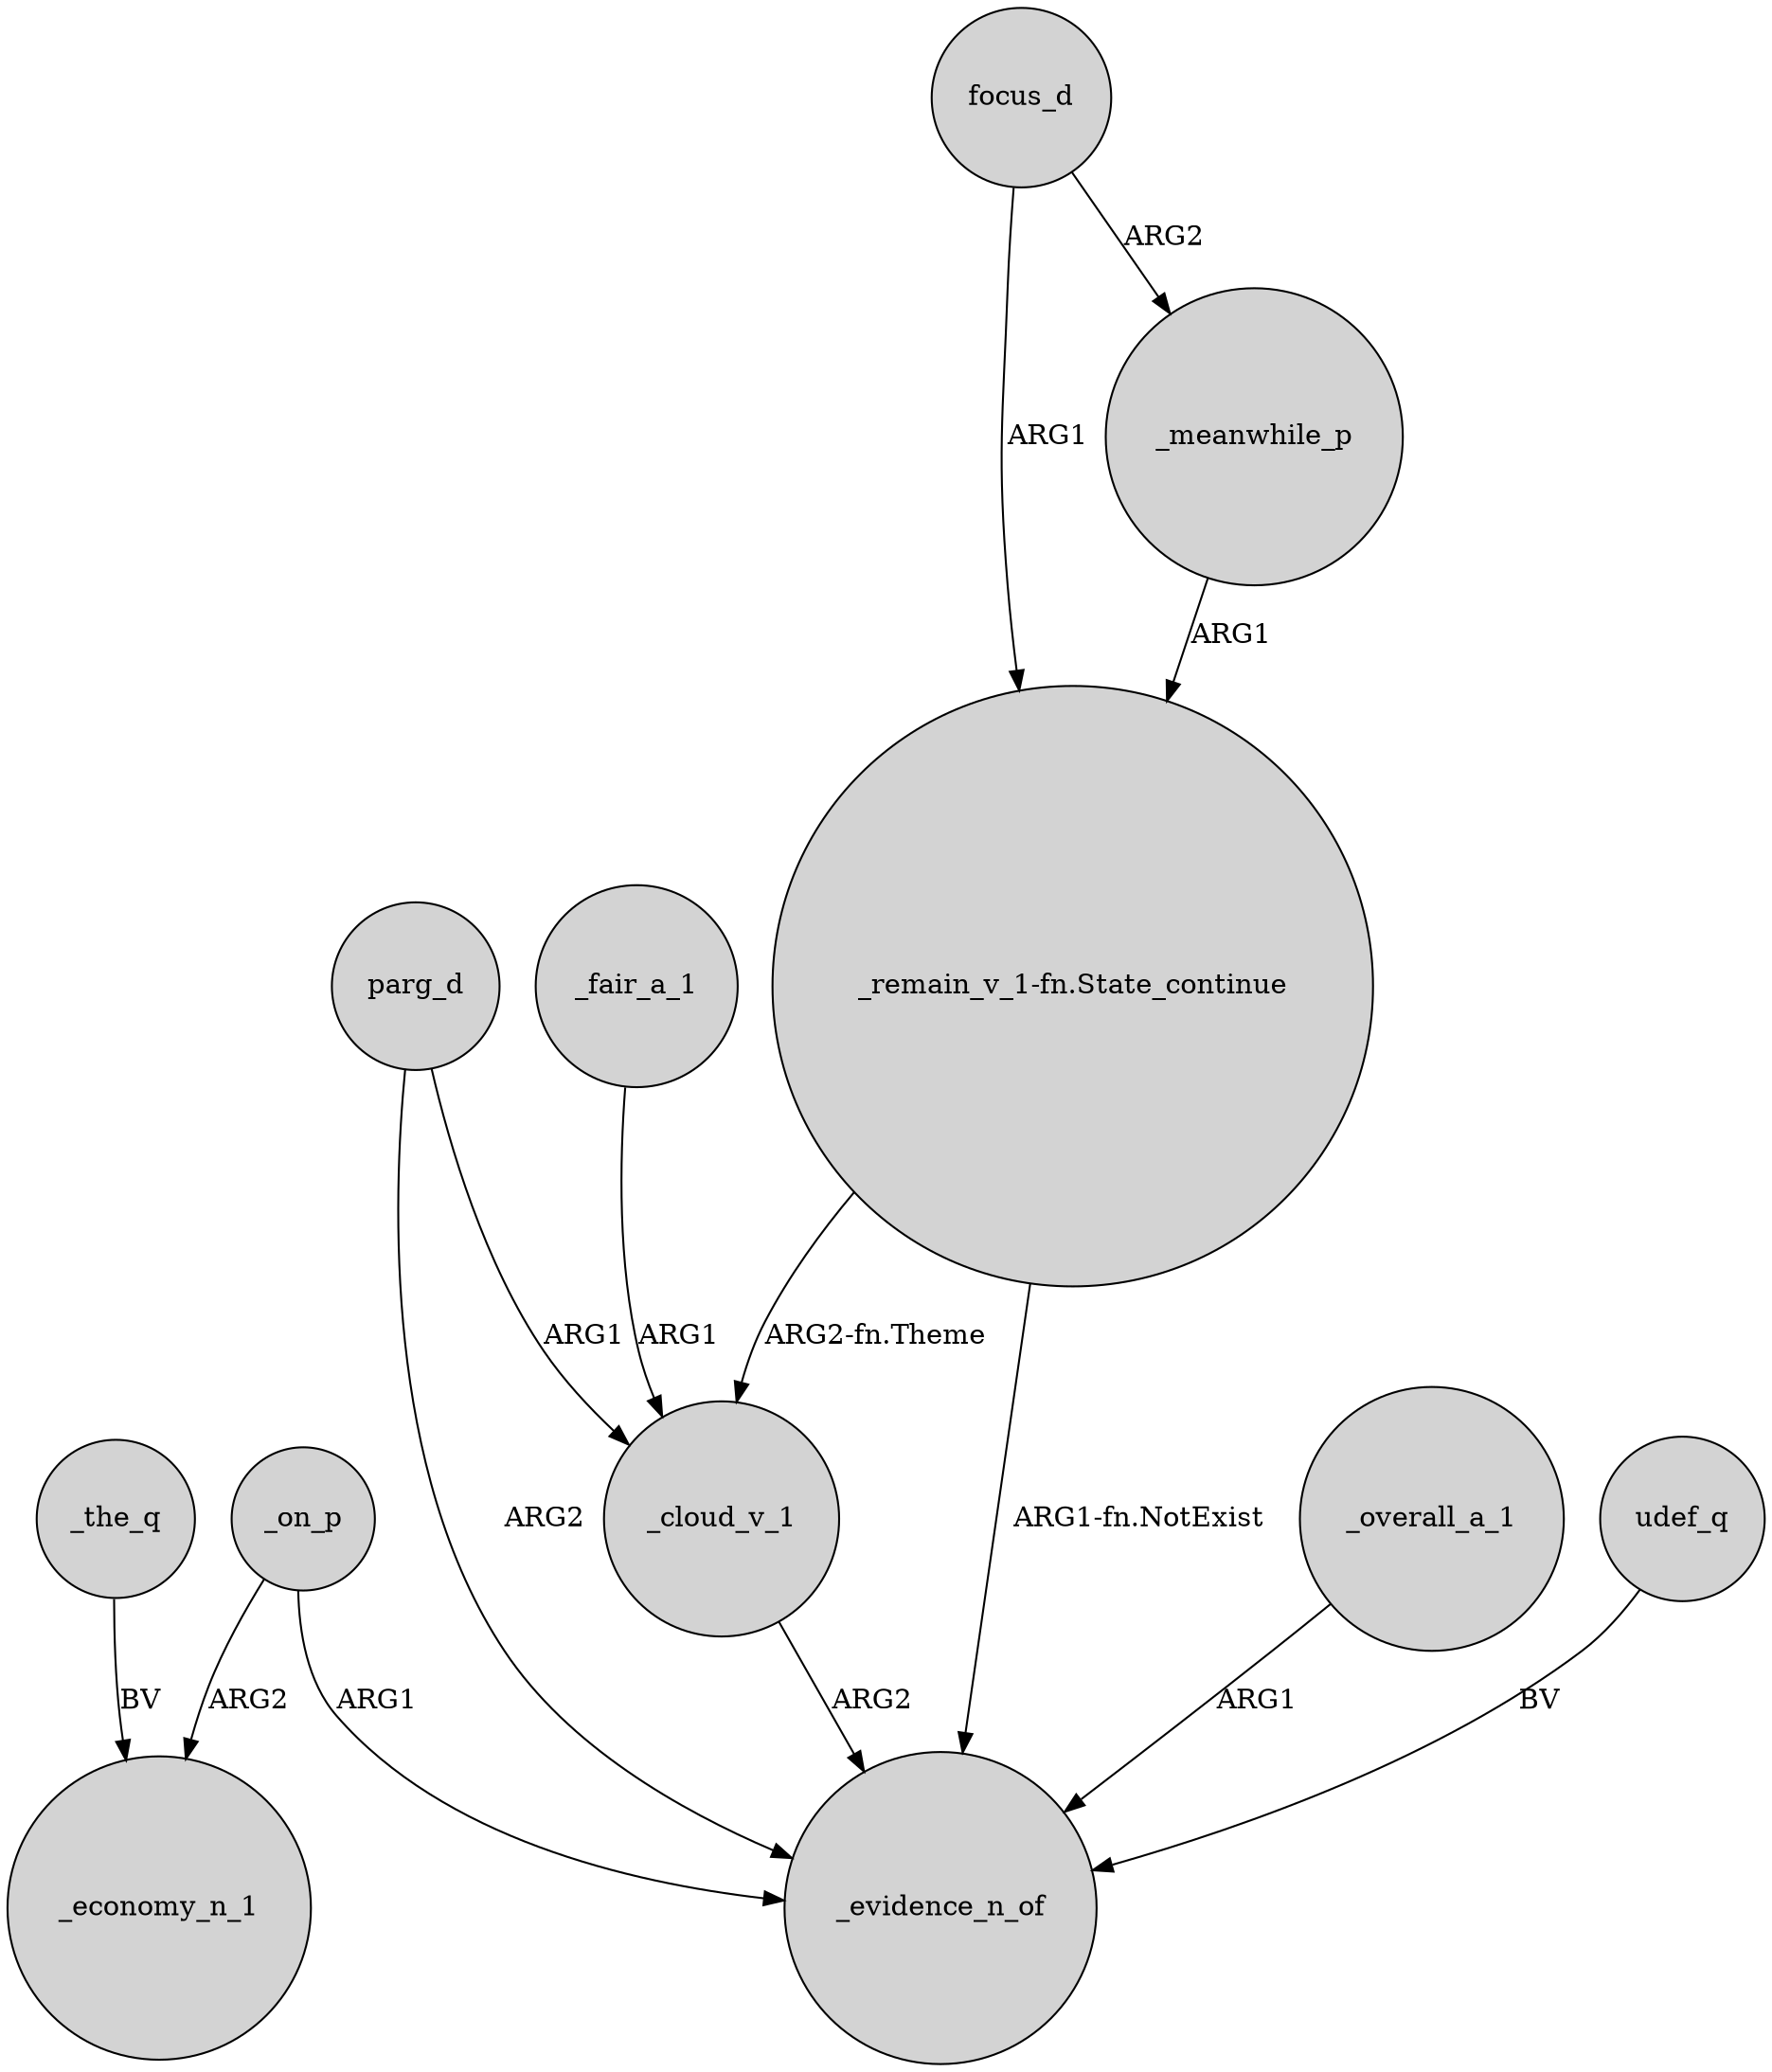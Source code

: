 digraph {
	node [shape=circle style=filled]
	_the_q -> _economy_n_1 [label=BV]
	udef_q -> _evidence_n_of [label=BV]
	parg_d -> _evidence_n_of [label=ARG2]
	"_remain_v_1-fn.State_continue" -> _evidence_n_of [label="ARG1-fn.NotExist"]
	"_remain_v_1-fn.State_continue" -> _cloud_v_1 [label="ARG2-fn.Theme"]
	focus_d -> "_remain_v_1-fn.State_continue" [label=ARG1]
	focus_d -> _meanwhile_p [label=ARG2]
	_on_p -> _economy_n_1 [label=ARG2]
	_meanwhile_p -> "_remain_v_1-fn.State_continue" [label=ARG1]
	_cloud_v_1 -> _evidence_n_of [label=ARG2]
	_overall_a_1 -> _evidence_n_of [label=ARG1]
	_fair_a_1 -> _cloud_v_1 [label=ARG1]
	_on_p -> _evidence_n_of [label=ARG1]
	parg_d -> _cloud_v_1 [label=ARG1]
}
